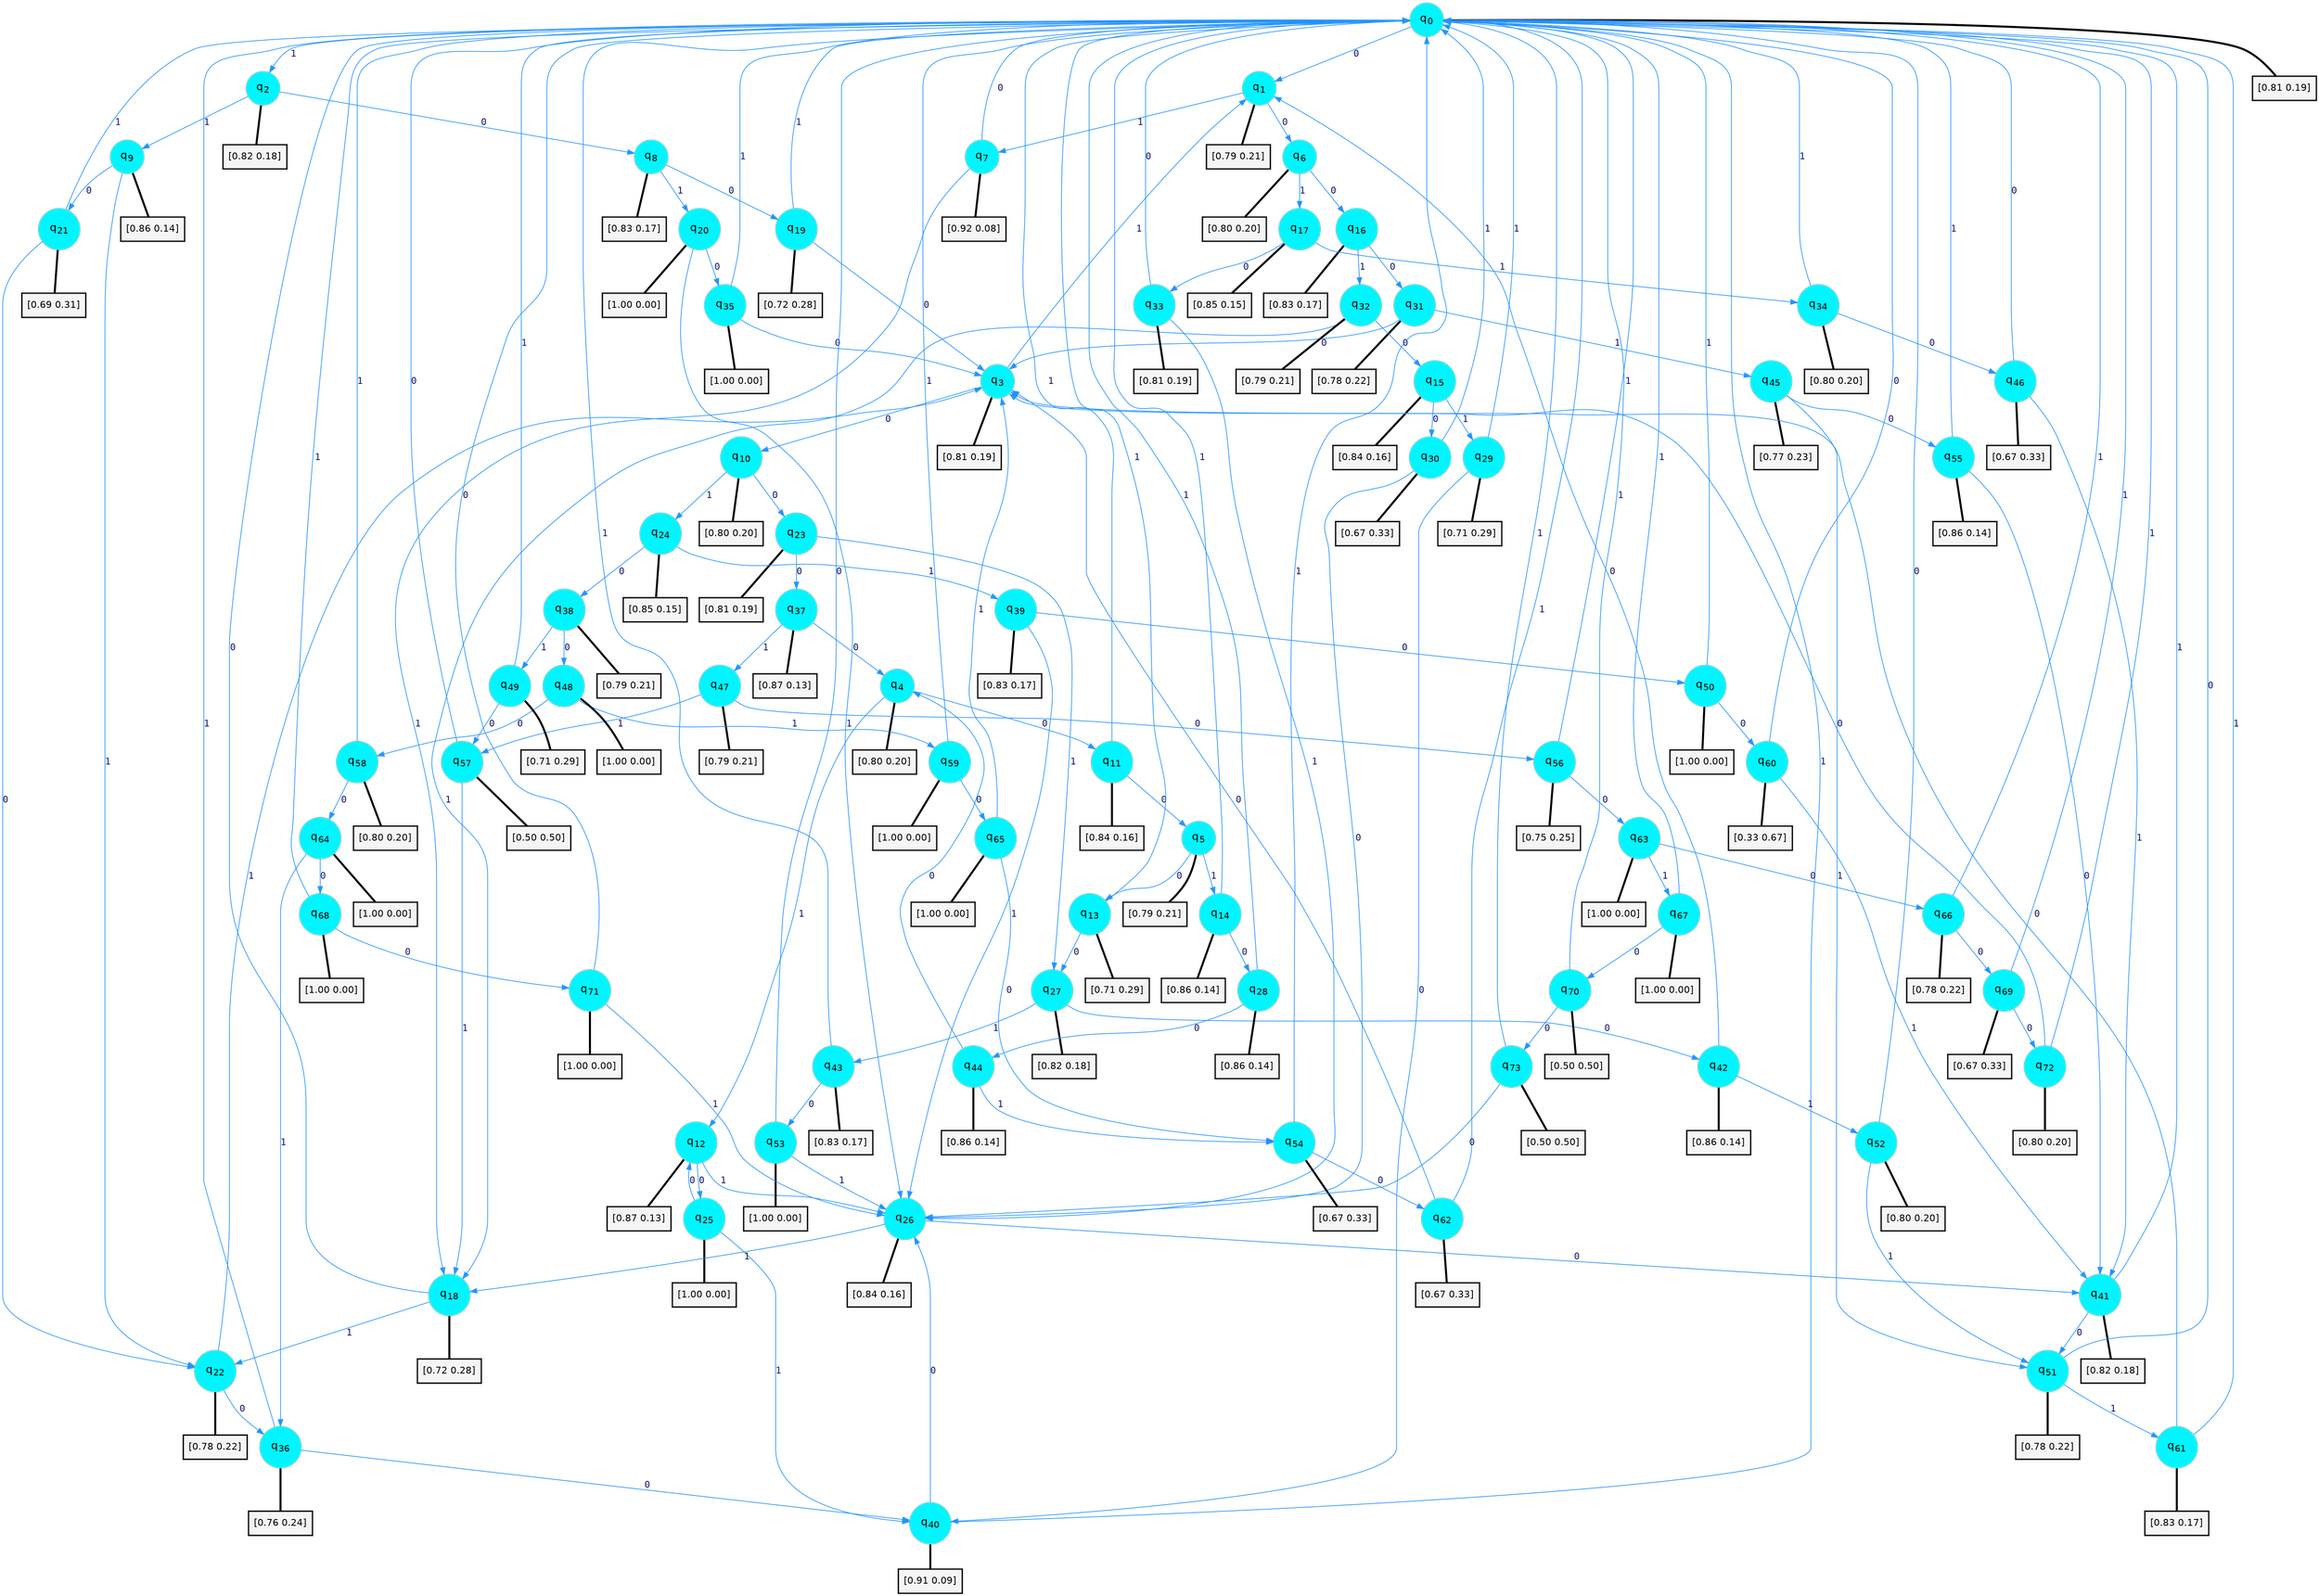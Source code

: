 digraph G {
graph [
bgcolor=transparent, dpi=300, rankdir=TD, size="40,25"];
node [
color=gray, fillcolor=turquoise1, fontcolor=black, fontname=Helvetica, fontsize=16, fontweight=bold, shape=circle, style=filled];
edge [
arrowsize=1, color=dodgerblue1, fontcolor=midnightblue, fontname=courier, fontweight=bold, penwidth=1, style=solid, weight=20];
0[label=<q<SUB>0</SUB>>];
1[label=<q<SUB>1</SUB>>];
2[label=<q<SUB>2</SUB>>];
3[label=<q<SUB>3</SUB>>];
4[label=<q<SUB>4</SUB>>];
5[label=<q<SUB>5</SUB>>];
6[label=<q<SUB>6</SUB>>];
7[label=<q<SUB>7</SUB>>];
8[label=<q<SUB>8</SUB>>];
9[label=<q<SUB>9</SUB>>];
10[label=<q<SUB>10</SUB>>];
11[label=<q<SUB>11</SUB>>];
12[label=<q<SUB>12</SUB>>];
13[label=<q<SUB>13</SUB>>];
14[label=<q<SUB>14</SUB>>];
15[label=<q<SUB>15</SUB>>];
16[label=<q<SUB>16</SUB>>];
17[label=<q<SUB>17</SUB>>];
18[label=<q<SUB>18</SUB>>];
19[label=<q<SUB>19</SUB>>];
20[label=<q<SUB>20</SUB>>];
21[label=<q<SUB>21</SUB>>];
22[label=<q<SUB>22</SUB>>];
23[label=<q<SUB>23</SUB>>];
24[label=<q<SUB>24</SUB>>];
25[label=<q<SUB>25</SUB>>];
26[label=<q<SUB>26</SUB>>];
27[label=<q<SUB>27</SUB>>];
28[label=<q<SUB>28</SUB>>];
29[label=<q<SUB>29</SUB>>];
30[label=<q<SUB>30</SUB>>];
31[label=<q<SUB>31</SUB>>];
32[label=<q<SUB>32</SUB>>];
33[label=<q<SUB>33</SUB>>];
34[label=<q<SUB>34</SUB>>];
35[label=<q<SUB>35</SUB>>];
36[label=<q<SUB>36</SUB>>];
37[label=<q<SUB>37</SUB>>];
38[label=<q<SUB>38</SUB>>];
39[label=<q<SUB>39</SUB>>];
40[label=<q<SUB>40</SUB>>];
41[label=<q<SUB>41</SUB>>];
42[label=<q<SUB>42</SUB>>];
43[label=<q<SUB>43</SUB>>];
44[label=<q<SUB>44</SUB>>];
45[label=<q<SUB>45</SUB>>];
46[label=<q<SUB>46</SUB>>];
47[label=<q<SUB>47</SUB>>];
48[label=<q<SUB>48</SUB>>];
49[label=<q<SUB>49</SUB>>];
50[label=<q<SUB>50</SUB>>];
51[label=<q<SUB>51</SUB>>];
52[label=<q<SUB>52</SUB>>];
53[label=<q<SUB>53</SUB>>];
54[label=<q<SUB>54</SUB>>];
55[label=<q<SUB>55</SUB>>];
56[label=<q<SUB>56</SUB>>];
57[label=<q<SUB>57</SUB>>];
58[label=<q<SUB>58</SUB>>];
59[label=<q<SUB>59</SUB>>];
60[label=<q<SUB>60</SUB>>];
61[label=<q<SUB>61</SUB>>];
62[label=<q<SUB>62</SUB>>];
63[label=<q<SUB>63</SUB>>];
64[label=<q<SUB>64</SUB>>];
65[label=<q<SUB>65</SUB>>];
66[label=<q<SUB>66</SUB>>];
67[label=<q<SUB>67</SUB>>];
68[label=<q<SUB>68</SUB>>];
69[label=<q<SUB>69</SUB>>];
70[label=<q<SUB>70</SUB>>];
71[label=<q<SUB>71</SUB>>];
72[label=<q<SUB>72</SUB>>];
73[label=<q<SUB>73</SUB>>];
74[label="[0.81 0.19]", shape=box,fontcolor=black, fontname=Helvetica, fontsize=14, penwidth=2, fillcolor=whitesmoke,color=black];
75[label="[0.79 0.21]", shape=box,fontcolor=black, fontname=Helvetica, fontsize=14, penwidth=2, fillcolor=whitesmoke,color=black];
76[label="[0.82 0.18]", shape=box,fontcolor=black, fontname=Helvetica, fontsize=14, penwidth=2, fillcolor=whitesmoke,color=black];
77[label="[0.81 0.19]", shape=box,fontcolor=black, fontname=Helvetica, fontsize=14, penwidth=2, fillcolor=whitesmoke,color=black];
78[label="[0.80 0.20]", shape=box,fontcolor=black, fontname=Helvetica, fontsize=14, penwidth=2, fillcolor=whitesmoke,color=black];
79[label="[0.79 0.21]", shape=box,fontcolor=black, fontname=Helvetica, fontsize=14, penwidth=2, fillcolor=whitesmoke,color=black];
80[label="[0.80 0.20]", shape=box,fontcolor=black, fontname=Helvetica, fontsize=14, penwidth=2, fillcolor=whitesmoke,color=black];
81[label="[0.92 0.08]", shape=box,fontcolor=black, fontname=Helvetica, fontsize=14, penwidth=2, fillcolor=whitesmoke,color=black];
82[label="[0.83 0.17]", shape=box,fontcolor=black, fontname=Helvetica, fontsize=14, penwidth=2, fillcolor=whitesmoke,color=black];
83[label="[0.86 0.14]", shape=box,fontcolor=black, fontname=Helvetica, fontsize=14, penwidth=2, fillcolor=whitesmoke,color=black];
84[label="[0.80 0.20]", shape=box,fontcolor=black, fontname=Helvetica, fontsize=14, penwidth=2, fillcolor=whitesmoke,color=black];
85[label="[0.84 0.16]", shape=box,fontcolor=black, fontname=Helvetica, fontsize=14, penwidth=2, fillcolor=whitesmoke,color=black];
86[label="[0.87 0.13]", shape=box,fontcolor=black, fontname=Helvetica, fontsize=14, penwidth=2, fillcolor=whitesmoke,color=black];
87[label="[0.71 0.29]", shape=box,fontcolor=black, fontname=Helvetica, fontsize=14, penwidth=2, fillcolor=whitesmoke,color=black];
88[label="[0.86 0.14]", shape=box,fontcolor=black, fontname=Helvetica, fontsize=14, penwidth=2, fillcolor=whitesmoke,color=black];
89[label="[0.84 0.16]", shape=box,fontcolor=black, fontname=Helvetica, fontsize=14, penwidth=2, fillcolor=whitesmoke,color=black];
90[label="[0.83 0.17]", shape=box,fontcolor=black, fontname=Helvetica, fontsize=14, penwidth=2, fillcolor=whitesmoke,color=black];
91[label="[0.85 0.15]", shape=box,fontcolor=black, fontname=Helvetica, fontsize=14, penwidth=2, fillcolor=whitesmoke,color=black];
92[label="[0.72 0.28]", shape=box,fontcolor=black, fontname=Helvetica, fontsize=14, penwidth=2, fillcolor=whitesmoke,color=black];
93[label="[0.72 0.28]", shape=box,fontcolor=black, fontname=Helvetica, fontsize=14, penwidth=2, fillcolor=whitesmoke,color=black];
94[label="[1.00 0.00]", shape=box,fontcolor=black, fontname=Helvetica, fontsize=14, penwidth=2, fillcolor=whitesmoke,color=black];
95[label="[0.69 0.31]", shape=box,fontcolor=black, fontname=Helvetica, fontsize=14, penwidth=2, fillcolor=whitesmoke,color=black];
96[label="[0.78 0.22]", shape=box,fontcolor=black, fontname=Helvetica, fontsize=14, penwidth=2, fillcolor=whitesmoke,color=black];
97[label="[0.81 0.19]", shape=box,fontcolor=black, fontname=Helvetica, fontsize=14, penwidth=2, fillcolor=whitesmoke,color=black];
98[label="[0.85 0.15]", shape=box,fontcolor=black, fontname=Helvetica, fontsize=14, penwidth=2, fillcolor=whitesmoke,color=black];
99[label="[1.00 0.00]", shape=box,fontcolor=black, fontname=Helvetica, fontsize=14, penwidth=2, fillcolor=whitesmoke,color=black];
100[label="[0.84 0.16]", shape=box,fontcolor=black, fontname=Helvetica, fontsize=14, penwidth=2, fillcolor=whitesmoke,color=black];
101[label="[0.82 0.18]", shape=box,fontcolor=black, fontname=Helvetica, fontsize=14, penwidth=2, fillcolor=whitesmoke,color=black];
102[label="[0.86 0.14]", shape=box,fontcolor=black, fontname=Helvetica, fontsize=14, penwidth=2, fillcolor=whitesmoke,color=black];
103[label="[0.71 0.29]", shape=box,fontcolor=black, fontname=Helvetica, fontsize=14, penwidth=2, fillcolor=whitesmoke,color=black];
104[label="[0.67 0.33]", shape=box,fontcolor=black, fontname=Helvetica, fontsize=14, penwidth=2, fillcolor=whitesmoke,color=black];
105[label="[0.78 0.22]", shape=box,fontcolor=black, fontname=Helvetica, fontsize=14, penwidth=2, fillcolor=whitesmoke,color=black];
106[label="[0.79 0.21]", shape=box,fontcolor=black, fontname=Helvetica, fontsize=14, penwidth=2, fillcolor=whitesmoke,color=black];
107[label="[0.81 0.19]", shape=box,fontcolor=black, fontname=Helvetica, fontsize=14, penwidth=2, fillcolor=whitesmoke,color=black];
108[label="[0.80 0.20]", shape=box,fontcolor=black, fontname=Helvetica, fontsize=14, penwidth=2, fillcolor=whitesmoke,color=black];
109[label="[1.00 0.00]", shape=box,fontcolor=black, fontname=Helvetica, fontsize=14, penwidth=2, fillcolor=whitesmoke,color=black];
110[label="[0.76 0.24]", shape=box,fontcolor=black, fontname=Helvetica, fontsize=14, penwidth=2, fillcolor=whitesmoke,color=black];
111[label="[0.87 0.13]", shape=box,fontcolor=black, fontname=Helvetica, fontsize=14, penwidth=2, fillcolor=whitesmoke,color=black];
112[label="[0.79 0.21]", shape=box,fontcolor=black, fontname=Helvetica, fontsize=14, penwidth=2, fillcolor=whitesmoke,color=black];
113[label="[0.83 0.17]", shape=box,fontcolor=black, fontname=Helvetica, fontsize=14, penwidth=2, fillcolor=whitesmoke,color=black];
114[label="[0.91 0.09]", shape=box,fontcolor=black, fontname=Helvetica, fontsize=14, penwidth=2, fillcolor=whitesmoke,color=black];
115[label="[0.82 0.18]", shape=box,fontcolor=black, fontname=Helvetica, fontsize=14, penwidth=2, fillcolor=whitesmoke,color=black];
116[label="[0.86 0.14]", shape=box,fontcolor=black, fontname=Helvetica, fontsize=14, penwidth=2, fillcolor=whitesmoke,color=black];
117[label="[0.83 0.17]", shape=box,fontcolor=black, fontname=Helvetica, fontsize=14, penwidth=2, fillcolor=whitesmoke,color=black];
118[label="[0.86 0.14]", shape=box,fontcolor=black, fontname=Helvetica, fontsize=14, penwidth=2, fillcolor=whitesmoke,color=black];
119[label="[0.77 0.23]", shape=box,fontcolor=black, fontname=Helvetica, fontsize=14, penwidth=2, fillcolor=whitesmoke,color=black];
120[label="[0.67 0.33]", shape=box,fontcolor=black, fontname=Helvetica, fontsize=14, penwidth=2, fillcolor=whitesmoke,color=black];
121[label="[0.79 0.21]", shape=box,fontcolor=black, fontname=Helvetica, fontsize=14, penwidth=2, fillcolor=whitesmoke,color=black];
122[label="[1.00 0.00]", shape=box,fontcolor=black, fontname=Helvetica, fontsize=14, penwidth=2, fillcolor=whitesmoke,color=black];
123[label="[0.71 0.29]", shape=box,fontcolor=black, fontname=Helvetica, fontsize=14, penwidth=2, fillcolor=whitesmoke,color=black];
124[label="[1.00 0.00]", shape=box,fontcolor=black, fontname=Helvetica, fontsize=14, penwidth=2, fillcolor=whitesmoke,color=black];
125[label="[0.78 0.22]", shape=box,fontcolor=black, fontname=Helvetica, fontsize=14, penwidth=2, fillcolor=whitesmoke,color=black];
126[label="[0.80 0.20]", shape=box,fontcolor=black, fontname=Helvetica, fontsize=14, penwidth=2, fillcolor=whitesmoke,color=black];
127[label="[1.00 0.00]", shape=box,fontcolor=black, fontname=Helvetica, fontsize=14, penwidth=2, fillcolor=whitesmoke,color=black];
128[label="[0.67 0.33]", shape=box,fontcolor=black, fontname=Helvetica, fontsize=14, penwidth=2, fillcolor=whitesmoke,color=black];
129[label="[0.86 0.14]", shape=box,fontcolor=black, fontname=Helvetica, fontsize=14, penwidth=2, fillcolor=whitesmoke,color=black];
130[label="[0.75 0.25]", shape=box,fontcolor=black, fontname=Helvetica, fontsize=14, penwidth=2, fillcolor=whitesmoke,color=black];
131[label="[0.50 0.50]", shape=box,fontcolor=black, fontname=Helvetica, fontsize=14, penwidth=2, fillcolor=whitesmoke,color=black];
132[label="[0.80 0.20]", shape=box,fontcolor=black, fontname=Helvetica, fontsize=14, penwidth=2, fillcolor=whitesmoke,color=black];
133[label="[1.00 0.00]", shape=box,fontcolor=black, fontname=Helvetica, fontsize=14, penwidth=2, fillcolor=whitesmoke,color=black];
134[label="[0.33 0.67]", shape=box,fontcolor=black, fontname=Helvetica, fontsize=14, penwidth=2, fillcolor=whitesmoke,color=black];
135[label="[0.83 0.17]", shape=box,fontcolor=black, fontname=Helvetica, fontsize=14, penwidth=2, fillcolor=whitesmoke,color=black];
136[label="[0.67 0.33]", shape=box,fontcolor=black, fontname=Helvetica, fontsize=14, penwidth=2, fillcolor=whitesmoke,color=black];
137[label="[1.00 0.00]", shape=box,fontcolor=black, fontname=Helvetica, fontsize=14, penwidth=2, fillcolor=whitesmoke,color=black];
138[label="[1.00 0.00]", shape=box,fontcolor=black, fontname=Helvetica, fontsize=14, penwidth=2, fillcolor=whitesmoke,color=black];
139[label="[1.00 0.00]", shape=box,fontcolor=black, fontname=Helvetica, fontsize=14, penwidth=2, fillcolor=whitesmoke,color=black];
140[label="[0.78 0.22]", shape=box,fontcolor=black, fontname=Helvetica, fontsize=14, penwidth=2, fillcolor=whitesmoke,color=black];
141[label="[1.00 0.00]", shape=box,fontcolor=black, fontname=Helvetica, fontsize=14, penwidth=2, fillcolor=whitesmoke,color=black];
142[label="[1.00 0.00]", shape=box,fontcolor=black, fontname=Helvetica, fontsize=14, penwidth=2, fillcolor=whitesmoke,color=black];
143[label="[0.67 0.33]", shape=box,fontcolor=black, fontname=Helvetica, fontsize=14, penwidth=2, fillcolor=whitesmoke,color=black];
144[label="[0.50 0.50]", shape=box,fontcolor=black, fontname=Helvetica, fontsize=14, penwidth=2, fillcolor=whitesmoke,color=black];
145[label="[1.00 0.00]", shape=box,fontcolor=black, fontname=Helvetica, fontsize=14, penwidth=2, fillcolor=whitesmoke,color=black];
146[label="[0.80 0.20]", shape=box,fontcolor=black, fontname=Helvetica, fontsize=14, penwidth=2, fillcolor=whitesmoke,color=black];
147[label="[0.50 0.50]", shape=box,fontcolor=black, fontname=Helvetica, fontsize=14, penwidth=2, fillcolor=whitesmoke,color=black];
0->1 [label=0];
0->2 [label=1];
0->74 [arrowhead=none, penwidth=3,color=black];
1->6 [label=0];
1->7 [label=1];
1->75 [arrowhead=none, penwidth=3,color=black];
2->8 [label=0];
2->9 [label=1];
2->76 [arrowhead=none, penwidth=3,color=black];
3->10 [label=0];
3->1 [label=1];
3->77 [arrowhead=none, penwidth=3,color=black];
4->11 [label=0];
4->12 [label=1];
4->78 [arrowhead=none, penwidth=3,color=black];
5->13 [label=0];
5->14 [label=1];
5->79 [arrowhead=none, penwidth=3,color=black];
6->16 [label=0];
6->17 [label=1];
6->80 [arrowhead=none, penwidth=3,color=black];
7->0 [label=0];
7->18 [label=1];
7->81 [arrowhead=none, penwidth=3,color=black];
8->19 [label=0];
8->20 [label=1];
8->82 [arrowhead=none, penwidth=3,color=black];
9->21 [label=0];
9->22 [label=1];
9->83 [arrowhead=none, penwidth=3,color=black];
10->23 [label=0];
10->24 [label=1];
10->84 [arrowhead=none, penwidth=3,color=black];
11->5 [label=0];
11->0 [label=1];
11->85 [arrowhead=none, penwidth=3,color=black];
12->25 [label=0];
12->26 [label=1];
12->86 [arrowhead=none, penwidth=3,color=black];
13->27 [label=0];
13->0 [label=1];
13->87 [arrowhead=none, penwidth=3,color=black];
14->28 [label=0];
14->0 [label=1];
14->88 [arrowhead=none, penwidth=3,color=black];
15->30 [label=0];
15->29 [label=1];
15->89 [arrowhead=none, penwidth=3,color=black];
16->31 [label=0];
16->32 [label=1];
16->90 [arrowhead=none, penwidth=3,color=black];
17->33 [label=0];
17->34 [label=1];
17->91 [arrowhead=none, penwidth=3,color=black];
18->0 [label=0];
18->22 [label=1];
18->92 [arrowhead=none, penwidth=3,color=black];
19->3 [label=0];
19->0 [label=1];
19->93 [arrowhead=none, penwidth=3,color=black];
20->35 [label=0];
20->26 [label=1];
20->94 [arrowhead=none, penwidth=3,color=black];
21->22 [label=0];
21->0 [label=1];
21->95 [arrowhead=none, penwidth=3,color=black];
22->36 [label=0];
22->3 [label=1];
22->96 [arrowhead=none, penwidth=3,color=black];
23->37 [label=0];
23->27 [label=1];
23->97 [arrowhead=none, penwidth=3,color=black];
24->38 [label=0];
24->39 [label=1];
24->98 [arrowhead=none, penwidth=3,color=black];
25->12 [label=0];
25->40 [label=1];
25->99 [arrowhead=none, penwidth=3,color=black];
26->41 [label=0];
26->18 [label=1];
26->100 [arrowhead=none, penwidth=3,color=black];
27->42 [label=0];
27->43 [label=1];
27->101 [arrowhead=none, penwidth=3,color=black];
28->44 [label=0];
28->0 [label=1];
28->102 [arrowhead=none, penwidth=3,color=black];
29->40 [label=0];
29->0 [label=1];
29->103 [arrowhead=none, penwidth=3,color=black];
30->26 [label=0];
30->0 [label=1];
30->104 [arrowhead=none, penwidth=3,color=black];
31->3 [label=0];
31->45 [label=1];
31->105 [arrowhead=none, penwidth=3,color=black];
32->15 [label=0];
32->18 [label=1];
32->106 [arrowhead=none, penwidth=3,color=black];
33->0 [label=0];
33->26 [label=1];
33->107 [arrowhead=none, penwidth=3,color=black];
34->46 [label=0];
34->0 [label=1];
34->108 [arrowhead=none, penwidth=3,color=black];
35->3 [label=0];
35->0 [label=1];
35->109 [arrowhead=none, penwidth=3,color=black];
36->40 [label=0];
36->0 [label=1];
36->110 [arrowhead=none, penwidth=3,color=black];
37->4 [label=0];
37->47 [label=1];
37->111 [arrowhead=none, penwidth=3,color=black];
38->48 [label=0];
38->49 [label=1];
38->112 [arrowhead=none, penwidth=3,color=black];
39->50 [label=0];
39->26 [label=1];
39->113 [arrowhead=none, penwidth=3,color=black];
40->26 [label=0];
40->0 [label=1];
40->114 [arrowhead=none, penwidth=3,color=black];
41->51 [label=0];
41->0 [label=1];
41->115 [arrowhead=none, penwidth=3,color=black];
42->1 [label=0];
42->52 [label=1];
42->116 [arrowhead=none, penwidth=3,color=black];
43->53 [label=0];
43->0 [label=1];
43->117 [arrowhead=none, penwidth=3,color=black];
44->4 [label=0];
44->54 [label=1];
44->118 [arrowhead=none, penwidth=3,color=black];
45->55 [label=0];
45->51 [label=1];
45->119 [arrowhead=none, penwidth=3,color=black];
46->0 [label=0];
46->41 [label=1];
46->120 [arrowhead=none, penwidth=3,color=black];
47->56 [label=0];
47->57 [label=1];
47->121 [arrowhead=none, penwidth=3,color=black];
48->58 [label=0];
48->59 [label=1];
48->122 [arrowhead=none, penwidth=3,color=black];
49->57 [label=0];
49->0 [label=1];
49->123 [arrowhead=none, penwidth=3,color=black];
50->60 [label=0];
50->0 [label=1];
50->124 [arrowhead=none, penwidth=3,color=black];
51->0 [label=0];
51->61 [label=1];
51->125 [arrowhead=none, penwidth=3,color=black];
52->0 [label=0];
52->51 [label=1];
52->126 [arrowhead=none, penwidth=3,color=black];
53->0 [label=0];
53->26 [label=1];
53->127 [arrowhead=none, penwidth=3,color=black];
54->62 [label=0];
54->0 [label=1];
54->128 [arrowhead=none, penwidth=3,color=black];
55->41 [label=0];
55->0 [label=1];
55->129 [arrowhead=none, penwidth=3,color=black];
56->63 [label=0];
56->0 [label=1];
56->130 [arrowhead=none, penwidth=3,color=black];
57->0 [label=0];
57->18 [label=1];
57->131 [arrowhead=none, penwidth=3,color=black];
58->64 [label=0];
58->0 [label=1];
58->132 [arrowhead=none, penwidth=3,color=black];
59->65 [label=0];
59->0 [label=1];
59->133 [arrowhead=none, penwidth=3,color=black];
60->0 [label=0];
60->41 [label=1];
60->134 [arrowhead=none, penwidth=3,color=black];
61->3 [label=0];
61->0 [label=1];
61->135 [arrowhead=none, penwidth=3,color=black];
62->3 [label=0];
62->0 [label=1];
62->136 [arrowhead=none, penwidth=3,color=black];
63->66 [label=0];
63->67 [label=1];
63->137 [arrowhead=none, penwidth=3,color=black];
64->68 [label=0];
64->36 [label=1];
64->138 [arrowhead=none, penwidth=3,color=black];
65->54 [label=0];
65->3 [label=1];
65->139 [arrowhead=none, penwidth=3,color=black];
66->69 [label=0];
66->0 [label=1];
66->140 [arrowhead=none, penwidth=3,color=black];
67->70 [label=0];
67->0 [label=1];
67->141 [arrowhead=none, penwidth=3,color=black];
68->71 [label=0];
68->0 [label=1];
68->142 [arrowhead=none, penwidth=3,color=black];
69->72 [label=0];
69->0 [label=1];
69->143 [arrowhead=none, penwidth=3,color=black];
70->73 [label=0];
70->0 [label=1];
70->144 [arrowhead=none, penwidth=3,color=black];
71->0 [label=0];
71->26 [label=1];
71->145 [arrowhead=none, penwidth=3,color=black];
72->3 [label=0];
72->0 [label=1];
72->146 [arrowhead=none, penwidth=3,color=black];
73->26 [label=0];
73->0 [label=1];
73->147 [arrowhead=none, penwidth=3,color=black];
}
